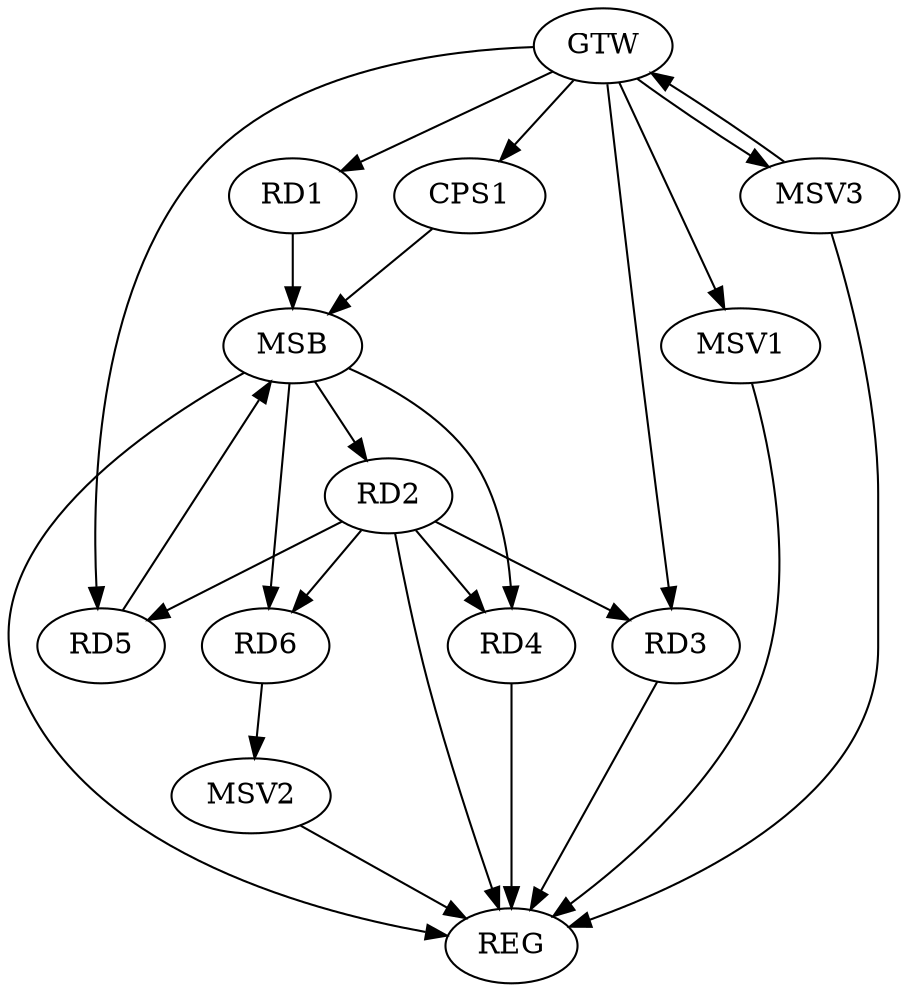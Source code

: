 strict digraph G {
  RD1 [ label="RD1" ];
  RD2 [ label="RD2" ];
  RD3 [ label="RD3" ];
  RD4 [ label="RD4" ];
  RD5 [ label="RD5" ];
  RD6 [ label="RD6" ];
  CPS1 [ label="CPS1" ];
  GTW [ label="GTW" ];
  REG [ label="REG" ];
  MSB [ label="MSB" ];
  MSV1 [ label="MSV1" ];
  MSV2 [ label="MSV2" ];
  MSV3 [ label="MSV3" ];
  RD2 -> RD4;
  GTW -> RD1;
  GTW -> RD3;
  GTW -> RD5;
  GTW -> CPS1;
  RD2 -> REG;
  RD3 -> REG;
  RD4 -> REG;
  RD1 -> MSB;
  MSB -> RD6;
  MSB -> REG;
  RD5 -> MSB;
  MSB -> RD2;
  CPS1 -> MSB;
  MSB -> RD4;
  RD2 -> RD3;
  RD2 -> RD6;
  RD2 -> RD5;
  GTW -> MSV1;
  MSV1 -> REG;
  RD6 -> MSV2;
  MSV2 -> REG;
  MSV3 -> GTW;
  GTW -> MSV3;
  MSV3 -> REG;
}
